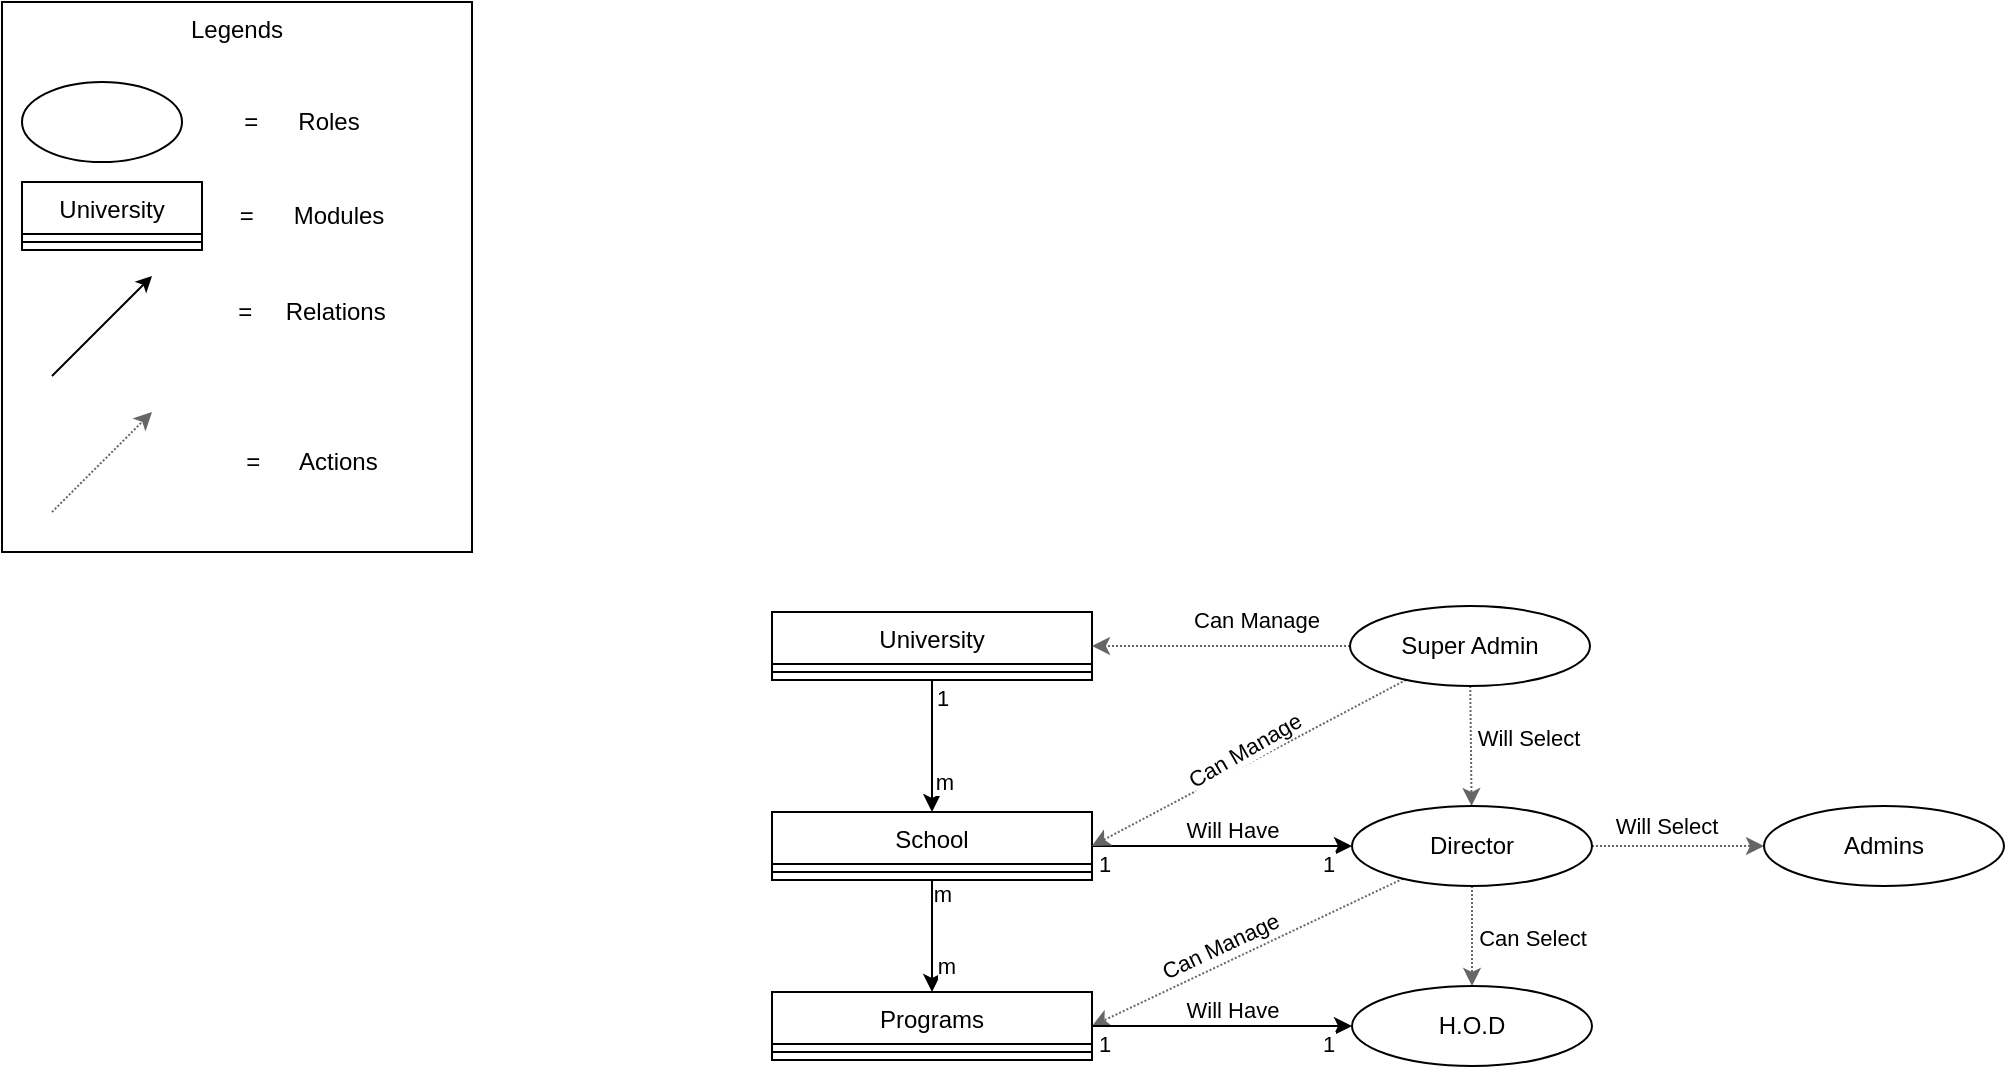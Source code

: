 <mxfile version="21.2.3" type="github">
  <diagram id="C5RBs43oDa-KdzZeNtuy" name="Page-1">
    <mxGraphModel dx="1877" dy="1765" grid="1" gridSize="10" guides="1" tooltips="1" connect="1" arrows="1" fold="1" page="1" pageScale="1" pageWidth="827" pageHeight="1169" math="0" shadow="0">
      <root>
        <mxCell id="WIyWlLk6GJQsqaUBKTNV-0" />
        <mxCell id="WIyWlLk6GJQsqaUBKTNV-1" parent="WIyWlLk6GJQsqaUBKTNV-0" />
        <mxCell id="T8uVfFO5ekmT51n3sMAw-0" style="rounded=0;orthogonalLoop=1;jettySize=auto;html=1;" edge="1" parent="WIyWlLk6GJQsqaUBKTNV-1">
          <mxGeometry relative="1" as="geometry">
            <mxPoint x="390" y="174" as="sourcePoint" />
            <mxPoint x="390" y="240" as="targetPoint" />
          </mxGeometry>
        </mxCell>
        <mxCell id="T8uVfFO5ekmT51n3sMAw-36" value="1" style="edgeLabel;html=1;align=center;verticalAlign=middle;resizable=0;points=[];" vertex="1" connectable="0" parent="T8uVfFO5ekmT51n3sMAw-0">
          <mxGeometry x="-0.576" relative="1" as="geometry">
            <mxPoint x="5" y="-5" as="offset" />
          </mxGeometry>
        </mxCell>
        <mxCell id="T8uVfFO5ekmT51n3sMAw-37" value="m" style="edgeLabel;html=1;align=center;verticalAlign=middle;resizable=0;points=[];" vertex="1" connectable="0" parent="T8uVfFO5ekmT51n3sMAw-0">
          <mxGeometry x="0.273" y="-1" relative="1" as="geometry">
            <mxPoint x="7" y="9" as="offset" />
          </mxGeometry>
        </mxCell>
        <mxCell id="zkfFHV4jXpPFQw0GAbJ--0" value="University" style="swimlane;fontStyle=0;align=center;verticalAlign=top;childLayout=stackLayout;horizontal=1;startSize=26;horizontalStack=0;resizeParent=1;resizeLast=0;collapsible=1;marginBottom=0;rounded=0;shadow=0;strokeWidth=1;" parent="WIyWlLk6GJQsqaUBKTNV-1" vertex="1">
          <mxGeometry x="310" y="140" width="160" height="34" as="geometry">
            <mxRectangle x="230" y="140" width="160" height="26" as="alternateBounds" />
          </mxGeometry>
        </mxCell>
        <mxCell id="zkfFHV4jXpPFQw0GAbJ--4" value="" style="line;html=1;strokeWidth=1;align=left;verticalAlign=middle;spacingTop=-1;spacingLeft=3;spacingRight=3;rotatable=0;labelPosition=right;points=[];portConstraint=eastwest;" parent="zkfFHV4jXpPFQw0GAbJ--0" vertex="1">
          <mxGeometry y="26" width="160" height="8" as="geometry" />
        </mxCell>
        <mxCell id="T8uVfFO5ekmT51n3sMAw-3" style="rounded=0;orthogonalLoop=1;jettySize=auto;html=1;" edge="1" parent="WIyWlLk6GJQsqaUBKTNV-1" source="zkfFHV4jXpPFQw0GAbJ--13" target="T8uVfFO5ekmT51n3sMAw-1">
          <mxGeometry relative="1" as="geometry" />
        </mxCell>
        <mxCell id="T8uVfFO5ekmT51n3sMAw-38" value="m" style="edgeLabel;html=1;align=center;verticalAlign=middle;resizable=0;points=[];" vertex="1" connectable="0" parent="T8uVfFO5ekmT51n3sMAw-3">
          <mxGeometry x="-0.5" y="1" relative="1" as="geometry">
            <mxPoint x="4" y="-7" as="offset" />
          </mxGeometry>
        </mxCell>
        <mxCell id="T8uVfFO5ekmT51n3sMAw-39" value="m" style="edgeLabel;html=1;align=center;verticalAlign=middle;resizable=0;points=[];" vertex="1" connectable="0" parent="T8uVfFO5ekmT51n3sMAw-3">
          <mxGeometry x="0.321" relative="1" as="geometry">
            <mxPoint x="7" y="6" as="offset" />
          </mxGeometry>
        </mxCell>
        <mxCell id="T8uVfFO5ekmT51n3sMAw-11" style="rounded=0;orthogonalLoop=1;jettySize=auto;html=1;entryX=0;entryY=0.5;entryDx=0;entryDy=0;" edge="1" parent="WIyWlLk6GJQsqaUBKTNV-1" source="zkfFHV4jXpPFQw0GAbJ--13" target="T8uVfFO5ekmT51n3sMAw-10">
          <mxGeometry relative="1" as="geometry" />
        </mxCell>
        <mxCell id="T8uVfFO5ekmT51n3sMAw-12" value="1" style="edgeLabel;html=1;align=center;verticalAlign=middle;resizable=0;points=[];" vertex="1" connectable="0" parent="T8uVfFO5ekmT51n3sMAw-11">
          <mxGeometry x="-0.203" y="-1" relative="1" as="geometry">
            <mxPoint x="-46" y="8" as="offset" />
          </mxGeometry>
        </mxCell>
        <mxCell id="T8uVfFO5ekmT51n3sMAw-13" value="1" style="edgeLabel;html=1;align=center;verticalAlign=middle;resizable=0;points=[];" vertex="1" connectable="0" parent="T8uVfFO5ekmT51n3sMAw-11">
          <mxGeometry x="0.811" y="-1" relative="1" as="geometry">
            <mxPoint y="8" as="offset" />
          </mxGeometry>
        </mxCell>
        <mxCell id="T8uVfFO5ekmT51n3sMAw-14" value="Will Have" style="edgeLabel;html=1;align=center;verticalAlign=middle;resizable=0;points=[];" vertex="1" connectable="0" parent="T8uVfFO5ekmT51n3sMAw-11">
          <mxGeometry x="0.243" relative="1" as="geometry">
            <mxPoint x="-11" y="-8" as="offset" />
          </mxGeometry>
        </mxCell>
        <mxCell id="zkfFHV4jXpPFQw0GAbJ--13" value="School" style="swimlane;fontStyle=0;align=center;verticalAlign=top;childLayout=stackLayout;horizontal=1;startSize=26;horizontalStack=0;resizeParent=1;resizeLast=0;collapsible=1;marginBottom=0;rounded=0;shadow=0;strokeWidth=1;" parent="WIyWlLk6GJQsqaUBKTNV-1" vertex="1">
          <mxGeometry x="310" y="240" width="160" height="34" as="geometry">
            <mxRectangle x="340" y="380" width="170" height="26" as="alternateBounds" />
          </mxGeometry>
        </mxCell>
        <mxCell id="zkfFHV4jXpPFQw0GAbJ--15" value="" style="line;html=1;strokeWidth=1;align=left;verticalAlign=middle;spacingTop=-1;spacingLeft=3;spacingRight=3;rotatable=0;labelPosition=right;points=[];portConstraint=eastwest;" parent="zkfFHV4jXpPFQw0GAbJ--13" vertex="1">
          <mxGeometry y="26" width="160" height="8" as="geometry" />
        </mxCell>
        <mxCell id="T8uVfFO5ekmT51n3sMAw-1" value="Programs" style="swimlane;fontStyle=0;align=center;verticalAlign=top;childLayout=stackLayout;horizontal=1;startSize=26;horizontalStack=0;resizeParent=1;resizeLast=0;collapsible=1;marginBottom=0;rounded=0;shadow=0;strokeWidth=1;" vertex="1" parent="WIyWlLk6GJQsqaUBKTNV-1">
          <mxGeometry x="310" y="330" width="160" height="34" as="geometry">
            <mxRectangle x="340" y="380" width="170" height="26" as="alternateBounds" />
          </mxGeometry>
        </mxCell>
        <mxCell id="T8uVfFO5ekmT51n3sMAw-2" value="" style="line;html=1;strokeWidth=1;align=left;verticalAlign=middle;spacingTop=-1;spacingLeft=3;spacingRight=3;rotatable=0;labelPosition=right;points=[];portConstraint=eastwest;" vertex="1" parent="T8uVfFO5ekmT51n3sMAw-1">
          <mxGeometry y="26" width="160" height="8" as="geometry" />
        </mxCell>
        <mxCell id="T8uVfFO5ekmT51n3sMAw-5" style="rounded=0;orthogonalLoop=1;jettySize=auto;html=1;entryX=1;entryY=0.5;entryDx=0;entryDy=0;dashed=1;dashPattern=1 1;fillColor=#f5f5f5;strokeColor=#666666;gradientColor=none;strokeWidth=1;" edge="1" parent="WIyWlLk6GJQsqaUBKTNV-1" source="T8uVfFO5ekmT51n3sMAw-4" target="zkfFHV4jXpPFQw0GAbJ--0">
          <mxGeometry relative="1" as="geometry" />
        </mxCell>
        <mxCell id="T8uVfFO5ekmT51n3sMAw-6" value="Can Manage" style="edgeLabel;html=1;align=center;verticalAlign=middle;resizable=0;points=[];" vertex="1" connectable="0" parent="T8uVfFO5ekmT51n3sMAw-5">
          <mxGeometry x="-0.339" y="11" relative="1" as="geometry">
            <mxPoint x="-5" y="-24" as="offset" />
          </mxGeometry>
        </mxCell>
        <mxCell id="T8uVfFO5ekmT51n3sMAw-7" style="rounded=0;orthogonalLoop=1;jettySize=auto;html=1;entryX=1;entryY=0.5;entryDx=0;entryDy=0;fillColor=#f5f5f5;strokeColor=#666666;dashed=1;dashPattern=1 1;" edge="1" parent="WIyWlLk6GJQsqaUBKTNV-1" source="T8uVfFO5ekmT51n3sMAw-4" target="zkfFHV4jXpPFQw0GAbJ--13">
          <mxGeometry relative="1" as="geometry" />
        </mxCell>
        <mxCell id="T8uVfFO5ekmT51n3sMAw-9" value="Can Manage" style="edgeLabel;html=1;align=center;verticalAlign=middle;resizable=0;points=[];rotation=-30;" vertex="1" connectable="0" parent="T8uVfFO5ekmT51n3sMAw-7">
          <mxGeometry x="-0.075" y="12" relative="1" as="geometry">
            <mxPoint x="-14" y="-14" as="offset" />
          </mxGeometry>
        </mxCell>
        <mxCell id="T8uVfFO5ekmT51n3sMAw-15" style="rounded=0;orthogonalLoop=1;jettySize=auto;html=1;dashed=1;dashPattern=1 1;fillColor=#f5f5f5;strokeColor=#666666;" edge="1" parent="WIyWlLk6GJQsqaUBKTNV-1" source="T8uVfFO5ekmT51n3sMAw-4" target="T8uVfFO5ekmT51n3sMAw-10">
          <mxGeometry relative="1" as="geometry" />
        </mxCell>
        <mxCell id="T8uVfFO5ekmT51n3sMAw-16" value="Will Select" style="edgeLabel;html=1;align=center;verticalAlign=middle;resizable=0;points=[];" vertex="1" connectable="0" parent="T8uVfFO5ekmT51n3sMAw-15">
          <mxGeometry x="-0.449" y="1" relative="1" as="geometry">
            <mxPoint x="27" y="9" as="offset" />
          </mxGeometry>
        </mxCell>
        <mxCell id="T8uVfFO5ekmT51n3sMAw-4" value="Super Admin" style="ellipse;whiteSpace=wrap;html=1;" vertex="1" parent="WIyWlLk6GJQsqaUBKTNV-1">
          <mxGeometry x="599" y="137" width="120" height="40" as="geometry" />
        </mxCell>
        <mxCell id="T8uVfFO5ekmT51n3sMAw-17" style="rounded=0;orthogonalLoop=1;jettySize=auto;html=1;entryX=1;entryY=0.5;entryDx=0;entryDy=0;dashed=1;dashPattern=1 1;fillColor=#f5f5f5;strokeColor=#666666;" edge="1" parent="WIyWlLk6GJQsqaUBKTNV-1" source="T8uVfFO5ekmT51n3sMAw-10" target="T8uVfFO5ekmT51n3sMAw-1">
          <mxGeometry relative="1" as="geometry" />
        </mxCell>
        <mxCell id="T8uVfFO5ekmT51n3sMAw-18" value="Can Manage" style="edgeLabel;html=1;align=center;verticalAlign=middle;resizable=0;points=[];rotation=-25;" vertex="1" connectable="0" parent="T8uVfFO5ekmT51n3sMAw-17">
          <mxGeometry x="0.188" y="-1" relative="1" as="geometry">
            <mxPoint x="1" y="-9" as="offset" />
          </mxGeometry>
        </mxCell>
        <mxCell id="T8uVfFO5ekmT51n3sMAw-24" style="rounded=0;orthogonalLoop=1;jettySize=auto;html=1;dashed=1;dashPattern=1 1;fillColor=#f5f5f5;strokeColor=#666666;" edge="1" parent="WIyWlLk6GJQsqaUBKTNV-1" source="T8uVfFO5ekmT51n3sMAw-10" target="T8uVfFO5ekmT51n3sMAw-19">
          <mxGeometry relative="1" as="geometry" />
        </mxCell>
        <mxCell id="T8uVfFO5ekmT51n3sMAw-25" value="Can Select" style="edgeLabel;html=1;align=center;verticalAlign=middle;resizable=0;points=[];" vertex="1" connectable="0" parent="T8uVfFO5ekmT51n3sMAw-24">
          <mxGeometry x="0.345" y="2" relative="1" as="geometry">
            <mxPoint x="28" y="-8" as="offset" />
          </mxGeometry>
        </mxCell>
        <mxCell id="T8uVfFO5ekmT51n3sMAw-27" style="rounded=0;orthogonalLoop=1;jettySize=auto;html=1;entryX=0;entryY=0.5;entryDx=0;entryDy=0;dashed=1;dashPattern=1 1;fillColor=#f5f5f5;strokeColor=#666666;" edge="1" parent="WIyWlLk6GJQsqaUBKTNV-1" source="T8uVfFO5ekmT51n3sMAw-10" target="T8uVfFO5ekmT51n3sMAw-26">
          <mxGeometry relative="1" as="geometry" />
        </mxCell>
        <mxCell id="T8uVfFO5ekmT51n3sMAw-28" value="Will Select" style="edgeLabel;html=1;align=center;verticalAlign=middle;resizable=0;points=[];" vertex="1" connectable="0" parent="T8uVfFO5ekmT51n3sMAw-27">
          <mxGeometry x="-0.463" y="3" relative="1" as="geometry">
            <mxPoint x="14" y="-7" as="offset" />
          </mxGeometry>
        </mxCell>
        <mxCell id="T8uVfFO5ekmT51n3sMAw-10" value="Director" style="ellipse;whiteSpace=wrap;html=1;" vertex="1" parent="WIyWlLk6GJQsqaUBKTNV-1">
          <mxGeometry x="600" y="237" width="120" height="40" as="geometry" />
        </mxCell>
        <mxCell id="T8uVfFO5ekmT51n3sMAw-19" value="H.O.D" style="ellipse;whiteSpace=wrap;html=1;" vertex="1" parent="WIyWlLk6GJQsqaUBKTNV-1">
          <mxGeometry x="600" y="327" width="120" height="40" as="geometry" />
        </mxCell>
        <mxCell id="T8uVfFO5ekmT51n3sMAw-20" style="rounded=0;orthogonalLoop=1;jettySize=auto;html=1;entryX=0;entryY=0.5;entryDx=0;entryDy=0;exitX=1;exitY=0.5;exitDx=0;exitDy=0;" edge="1" parent="WIyWlLk6GJQsqaUBKTNV-1" source="T8uVfFO5ekmT51n3sMAw-1" target="T8uVfFO5ekmT51n3sMAw-19">
          <mxGeometry relative="1" as="geometry">
            <mxPoint x="480" y="380" as="sourcePoint" />
            <mxPoint x="610" y="380" as="targetPoint" />
          </mxGeometry>
        </mxCell>
        <mxCell id="T8uVfFO5ekmT51n3sMAw-21" value="1" style="edgeLabel;html=1;align=center;verticalAlign=middle;resizable=0;points=[];" vertex="1" connectable="0" parent="T8uVfFO5ekmT51n3sMAw-20">
          <mxGeometry x="-0.203" y="-1" relative="1" as="geometry">
            <mxPoint x="-46" y="8" as="offset" />
          </mxGeometry>
        </mxCell>
        <mxCell id="T8uVfFO5ekmT51n3sMAw-22" value="1" style="edgeLabel;html=1;align=center;verticalAlign=middle;resizable=0;points=[];" vertex="1" connectable="0" parent="T8uVfFO5ekmT51n3sMAw-20">
          <mxGeometry x="0.811" y="-1" relative="1" as="geometry">
            <mxPoint y="8" as="offset" />
          </mxGeometry>
        </mxCell>
        <mxCell id="T8uVfFO5ekmT51n3sMAw-23" value="Will Have" style="edgeLabel;html=1;align=center;verticalAlign=middle;resizable=0;points=[];" vertex="1" connectable="0" parent="T8uVfFO5ekmT51n3sMAw-20">
          <mxGeometry x="0.243" relative="1" as="geometry">
            <mxPoint x="-11" y="-8" as="offset" />
          </mxGeometry>
        </mxCell>
        <mxCell id="T8uVfFO5ekmT51n3sMAw-26" value="Admins" style="ellipse;whiteSpace=wrap;html=1;" vertex="1" parent="WIyWlLk6GJQsqaUBKTNV-1">
          <mxGeometry x="806" y="237" width="120" height="40" as="geometry" />
        </mxCell>
        <mxCell id="T8uVfFO5ekmT51n3sMAw-29" value="Legends&lt;br&gt;" style="rounded=0;whiteSpace=wrap;html=1;verticalAlign=top;" vertex="1" parent="WIyWlLk6GJQsqaUBKTNV-1">
          <mxGeometry x="-75" y="-165" width="235" height="275" as="geometry" />
        </mxCell>
        <mxCell id="T8uVfFO5ekmT51n3sMAw-30" value="" style="ellipse;whiteSpace=wrap;html=1;" vertex="1" parent="WIyWlLk6GJQsqaUBKTNV-1">
          <mxGeometry x="-65" y="-125" width="80" height="40" as="geometry" />
        </mxCell>
        <mxCell id="T8uVfFO5ekmT51n3sMAw-32" value="=&amp;nbsp; &amp;nbsp; &amp;nbsp; Roles" style="text;html=1;strokeColor=none;fillColor=none;align=center;verticalAlign=middle;whiteSpace=wrap;rounded=0;" vertex="1" parent="WIyWlLk6GJQsqaUBKTNV-1">
          <mxGeometry x="45" y="-120" width="60" height="30" as="geometry" />
        </mxCell>
        <mxCell id="T8uVfFO5ekmT51n3sMAw-33" value="University" style="swimlane;fontStyle=0;align=center;verticalAlign=top;childLayout=stackLayout;horizontal=1;startSize=26;horizontalStack=0;resizeParent=1;resizeLast=0;collapsible=1;marginBottom=0;rounded=0;shadow=0;strokeWidth=1;" vertex="1" parent="WIyWlLk6GJQsqaUBKTNV-1">
          <mxGeometry x="-65" y="-75" width="90" height="34" as="geometry">
            <mxRectangle x="230" y="140" width="160" height="26" as="alternateBounds" />
          </mxGeometry>
        </mxCell>
        <mxCell id="T8uVfFO5ekmT51n3sMAw-34" value="" style="line;html=1;strokeWidth=1;align=left;verticalAlign=middle;spacingTop=-1;spacingLeft=3;spacingRight=3;rotatable=0;labelPosition=right;points=[];portConstraint=eastwest;" vertex="1" parent="T8uVfFO5ekmT51n3sMAw-33">
          <mxGeometry y="26" width="90" height="8" as="geometry" />
        </mxCell>
        <mxCell id="T8uVfFO5ekmT51n3sMAw-35" value="=&amp;nbsp; &amp;nbsp; &amp;nbsp; Modules" style="text;html=1;strokeColor=none;fillColor=none;align=center;verticalAlign=middle;whiteSpace=wrap;rounded=0;" vertex="1" parent="WIyWlLk6GJQsqaUBKTNV-1">
          <mxGeometry x="35" y="-73" width="90" height="30" as="geometry" />
        </mxCell>
        <mxCell id="T8uVfFO5ekmT51n3sMAw-43" value="" style="endArrow=classic;html=1;rounded=0;endSize=5;" edge="1" parent="WIyWlLk6GJQsqaUBKTNV-1">
          <mxGeometry width="50" height="50" relative="1" as="geometry">
            <mxPoint x="-50" y="22" as="sourcePoint" />
            <mxPoint y="-28" as="targetPoint" />
            <Array as="points">
              <mxPoint x="-20" y="-8" />
            </Array>
          </mxGeometry>
        </mxCell>
        <mxCell id="T8uVfFO5ekmT51n3sMAw-44" value="=&amp;nbsp; &amp;nbsp; &amp;nbsp;Relations" style="text;html=1;strokeColor=none;fillColor=none;align=center;verticalAlign=middle;whiteSpace=wrap;rounded=0;" vertex="1" parent="WIyWlLk6GJQsqaUBKTNV-1">
          <mxGeometry x="35" y="-25" width="90" height="30" as="geometry" />
        </mxCell>
        <mxCell id="T8uVfFO5ekmT51n3sMAw-45" value="" style="endArrow=classic;html=1;rounded=0;dashed=1;dashPattern=1 1;fillColor=#f5f5f5;strokeColor=#666666;" edge="1" parent="WIyWlLk6GJQsqaUBKTNV-1">
          <mxGeometry width="50" height="50" relative="1" as="geometry">
            <mxPoint x="-50" y="90" as="sourcePoint" />
            <mxPoint y="40" as="targetPoint" />
          </mxGeometry>
        </mxCell>
        <mxCell id="T8uVfFO5ekmT51n3sMAw-46" value="=&amp;nbsp; &amp;nbsp; &amp;nbsp; Actions" style="text;html=1;strokeColor=none;fillColor=none;align=center;verticalAlign=middle;whiteSpace=wrap;rounded=0;" vertex="1" parent="WIyWlLk6GJQsqaUBKTNV-1">
          <mxGeometry x="35" y="50" width="90" height="30" as="geometry" />
        </mxCell>
      </root>
    </mxGraphModel>
  </diagram>
</mxfile>
